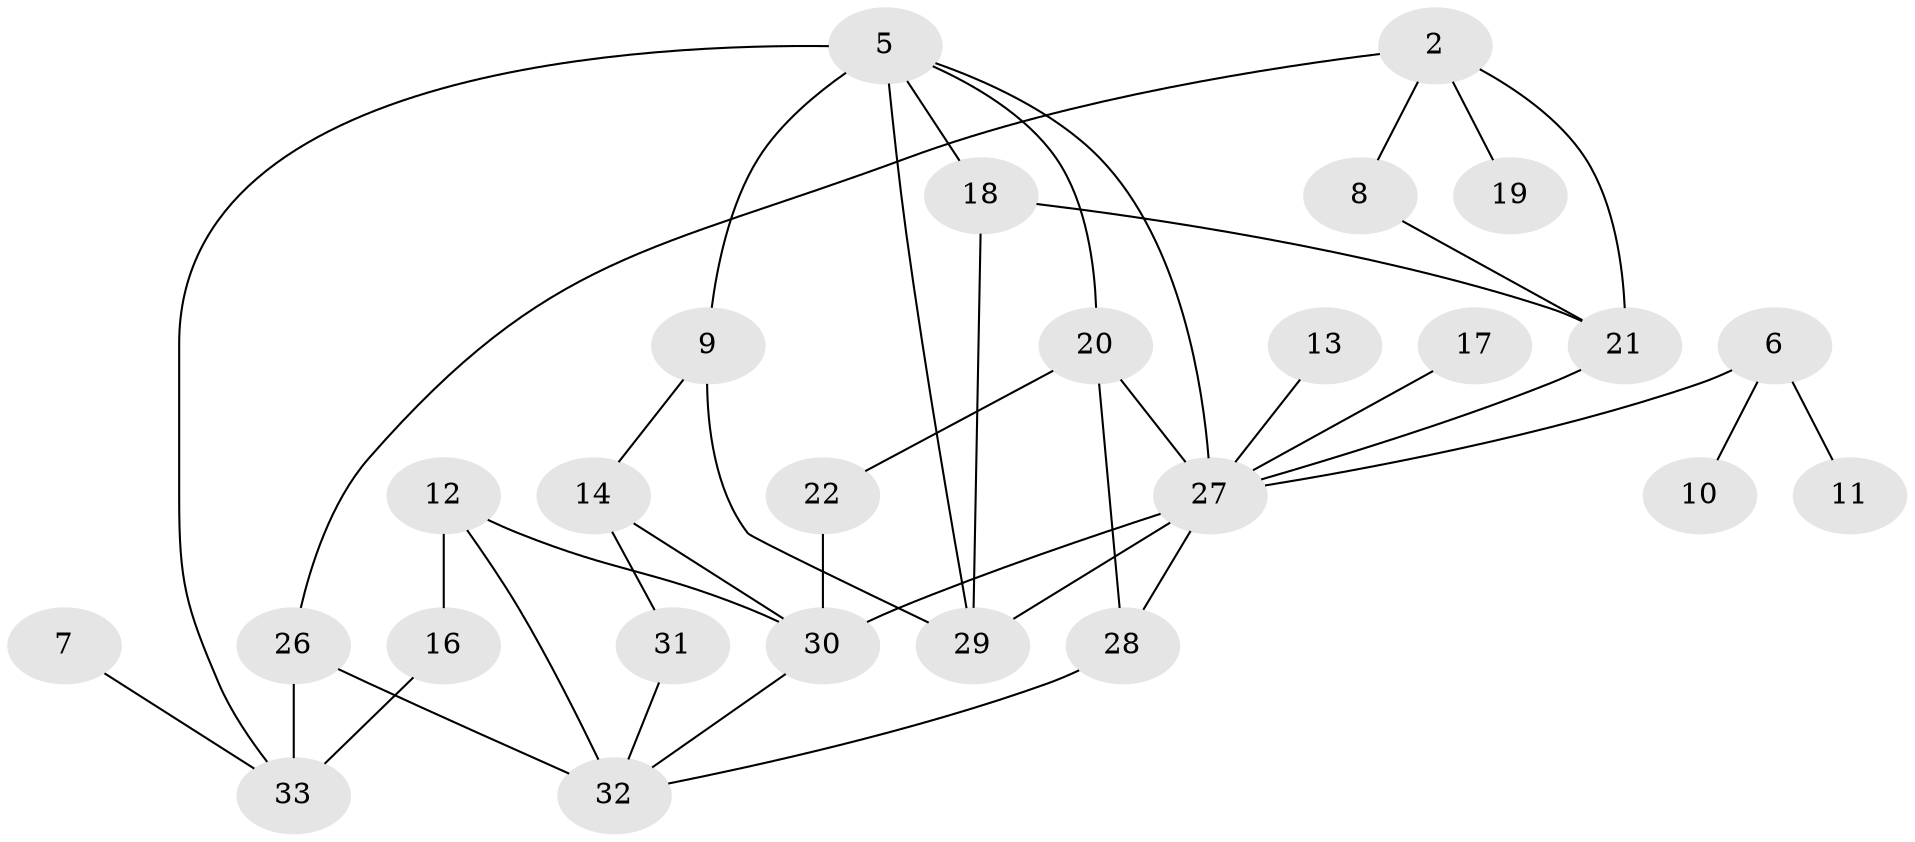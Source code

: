 // original degree distribution, {2: 0.2, 4: 0.13846153846153847, 3: 0.2923076923076923, 0: 0.09230769230769231, 1: 0.23076923076923078, 6: 0.015384615384615385, 5: 0.015384615384615385, 7: 0.015384615384615385}
// Generated by graph-tools (version 1.1) at 2025/25/03/09/25 03:25:22]
// undirected, 26 vertices, 40 edges
graph export_dot {
graph [start="1"]
  node [color=gray90,style=filled];
  2;
  5;
  6;
  7;
  8;
  9;
  10;
  11;
  12;
  13;
  14;
  16;
  17;
  18;
  19;
  20;
  21;
  22;
  26;
  27;
  28;
  29;
  30;
  31;
  32;
  33;
  2 -- 8 [weight=1.0];
  2 -- 19 [weight=1.0];
  2 -- 21 [weight=1.0];
  2 -- 26 [weight=1.0];
  5 -- 9 [weight=1.0];
  5 -- 18 [weight=1.0];
  5 -- 20 [weight=1.0];
  5 -- 27 [weight=1.0];
  5 -- 29 [weight=1.0];
  5 -- 33 [weight=1.0];
  6 -- 10 [weight=1.0];
  6 -- 11 [weight=1.0];
  6 -- 27 [weight=1.0];
  7 -- 33 [weight=1.0];
  8 -- 21 [weight=1.0];
  9 -- 14 [weight=1.0];
  9 -- 29 [weight=1.0];
  12 -- 16 [weight=1.0];
  12 -- 30 [weight=1.0];
  12 -- 32 [weight=2.0];
  13 -- 27 [weight=1.0];
  14 -- 30 [weight=1.0];
  14 -- 31 [weight=1.0];
  16 -- 33 [weight=1.0];
  17 -- 27 [weight=1.0];
  18 -- 21 [weight=1.0];
  18 -- 29 [weight=1.0];
  20 -- 22 [weight=1.0];
  20 -- 27 [weight=1.0];
  20 -- 28 [weight=1.0];
  21 -- 27 [weight=1.0];
  22 -- 30 [weight=1.0];
  26 -- 32 [weight=1.0];
  26 -- 33 [weight=3.0];
  27 -- 28 [weight=1.0];
  27 -- 29 [weight=1.0];
  27 -- 30 [weight=2.0];
  28 -- 32 [weight=1.0];
  30 -- 32 [weight=1.0];
  31 -- 32 [weight=1.0];
}
